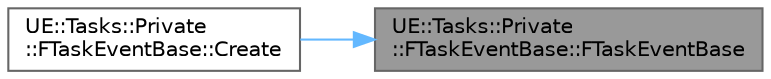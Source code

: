 digraph "UE::Tasks::Private::FTaskEventBase::FTaskEventBase"
{
 // INTERACTIVE_SVG=YES
 // LATEX_PDF_SIZE
  bgcolor="transparent";
  edge [fontname=Helvetica,fontsize=10,labelfontname=Helvetica,labelfontsize=10];
  node [fontname=Helvetica,fontsize=10,shape=box,height=0.2,width=0.4];
  rankdir="RL";
  Node1 [id="Node000001",label="UE::Tasks::Private\l::FTaskEventBase::FTaskEventBase",height=0.2,width=0.4,color="gray40", fillcolor="grey60", style="filled", fontcolor="black",tooltip=" "];
  Node1 -> Node2 [id="edge1_Node000001_Node000002",dir="back",color="steelblue1",style="solid",tooltip=" "];
  Node2 [id="Node000002",label="UE::Tasks::Private\l::FTaskEventBase::Create",height=0.2,width=0.4,color="grey40", fillcolor="white", style="filled",URL="$dd/db5/classUE_1_1Tasks_1_1Private_1_1FTaskEventBase.html#aadee52507c68e954ad773de1d00d2d7d",tooltip=" "];
}
